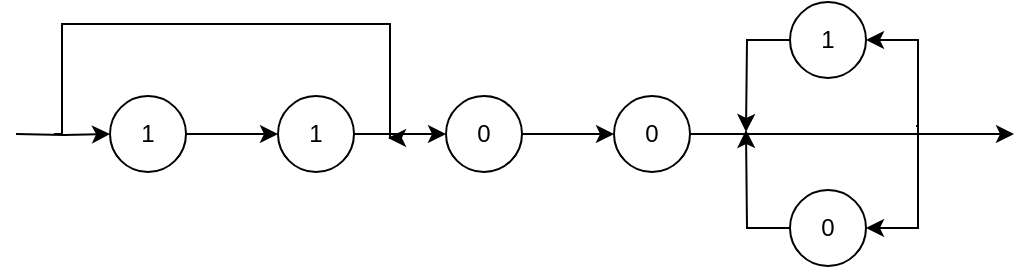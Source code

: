 <mxfile version="20.5.3" type="github">
  <diagram id="XNInbXK33meSWgX7OLv_" name="Seite-1">
    <mxGraphModel dx="788" dy="517" grid="0" gridSize="10" guides="1" tooltips="1" connect="1" arrows="1" fold="1" page="1" pageScale="1" pageWidth="827" pageHeight="1169" math="0" shadow="0">
      <root>
        <mxCell id="0" />
        <mxCell id="1" parent="0" />
        <mxCell id="rYEEOcifHWdifdd_a8T--3" value="" style="edgeStyle=orthogonalEdgeStyle;rounded=0;orthogonalLoop=1;jettySize=auto;html=1;" edge="1" parent="1" source="rYEEOcifHWdifdd_a8T--1" target="rYEEOcifHWdifdd_a8T--2">
          <mxGeometry relative="1" as="geometry" />
        </mxCell>
        <mxCell id="rYEEOcifHWdifdd_a8T--17" value="" style="edgeStyle=orthogonalEdgeStyle;rounded=0;orthogonalLoop=1;jettySize=auto;html=1;" edge="1" parent="1">
          <mxGeometry relative="1" as="geometry">
            <mxPoint x="103" y="147" as="sourcePoint" />
            <mxPoint x="270" y="149" as="targetPoint" />
            <Array as="points">
              <mxPoint x="107" y="147" />
              <mxPoint x="107" y="92" />
              <mxPoint x="271" y="92" />
            </Array>
          </mxGeometry>
        </mxCell>
        <mxCell id="rYEEOcifHWdifdd_a8T--1" value="1" style="ellipse;whiteSpace=wrap;html=1;aspect=fixed;" vertex="1" parent="1">
          <mxGeometry x="131" y="128" width="38" height="38" as="geometry" />
        </mxCell>
        <mxCell id="rYEEOcifHWdifdd_a8T--5" value="" style="edgeStyle=orthogonalEdgeStyle;rounded=0;orthogonalLoop=1;jettySize=auto;html=1;" edge="1" parent="1" source="rYEEOcifHWdifdd_a8T--2" target="rYEEOcifHWdifdd_a8T--4">
          <mxGeometry relative="1" as="geometry" />
        </mxCell>
        <mxCell id="rYEEOcifHWdifdd_a8T--2" value="1" style="ellipse;whiteSpace=wrap;html=1;aspect=fixed;" vertex="1" parent="1">
          <mxGeometry x="215" y="128" width="38" height="38" as="geometry" />
        </mxCell>
        <mxCell id="rYEEOcifHWdifdd_a8T--7" value="" style="edgeStyle=orthogonalEdgeStyle;rounded=0;orthogonalLoop=1;jettySize=auto;html=1;" edge="1" parent="1" source="rYEEOcifHWdifdd_a8T--4" target="rYEEOcifHWdifdd_a8T--6">
          <mxGeometry relative="1" as="geometry" />
        </mxCell>
        <mxCell id="rYEEOcifHWdifdd_a8T--4" value="0" style="ellipse;whiteSpace=wrap;html=1;aspect=fixed;" vertex="1" parent="1">
          <mxGeometry x="299" y="128" width="38" height="38" as="geometry" />
        </mxCell>
        <mxCell id="rYEEOcifHWdifdd_a8T--6" value="0" style="ellipse;whiteSpace=wrap;html=1;aspect=fixed;" vertex="1" parent="1">
          <mxGeometry x="383" y="128" width="38" height="38" as="geometry" />
        </mxCell>
        <mxCell id="rYEEOcifHWdifdd_a8T--8" value="" style="edgeStyle=orthogonalEdgeStyle;rounded=0;orthogonalLoop=1;jettySize=auto;html=1;exitX=1;exitY=0.5;exitDx=0;exitDy=0;" edge="1" parent="1" source="rYEEOcifHWdifdd_a8T--6">
          <mxGeometry relative="1" as="geometry">
            <mxPoint x="347" y="157" as="sourcePoint" />
            <mxPoint x="583" y="147" as="targetPoint" />
          </mxGeometry>
        </mxCell>
        <mxCell id="rYEEOcifHWdifdd_a8T--9" value="1" style="ellipse;whiteSpace=wrap;html=1;aspect=fixed;" vertex="1" parent="1">
          <mxGeometry x="471" y="81" width="38" height="38" as="geometry" />
        </mxCell>
        <mxCell id="rYEEOcifHWdifdd_a8T--10" value="" style="edgeStyle=orthogonalEdgeStyle;rounded=0;orthogonalLoop=1;jettySize=auto;html=1;entryX=1;entryY=0.5;entryDx=0;entryDy=0;" edge="1" parent="1" target="rYEEOcifHWdifdd_a8T--9">
          <mxGeometry relative="1" as="geometry">
            <mxPoint x="535" y="148" as="sourcePoint" />
            <mxPoint x="393" y="157" as="targetPoint" />
            <Array as="points">
              <mxPoint x="535" y="145" />
              <mxPoint x="535" y="100" />
            </Array>
          </mxGeometry>
        </mxCell>
        <mxCell id="rYEEOcifHWdifdd_a8T--11" value="" style="edgeStyle=orthogonalEdgeStyle;rounded=0;orthogonalLoop=1;jettySize=auto;html=1;exitX=0;exitY=0.5;exitDx=0;exitDy=0;" edge="1" parent="1" source="rYEEOcifHWdifdd_a8T--9">
          <mxGeometry relative="1" as="geometry">
            <mxPoint x="545" y="158" as="sourcePoint" />
            <mxPoint x="449" y="146" as="targetPoint" />
          </mxGeometry>
        </mxCell>
        <mxCell id="rYEEOcifHWdifdd_a8T--14" value="" style="edgeStyle=orthogonalEdgeStyle;rounded=0;orthogonalLoop=1;jettySize=auto;html=1;" edge="1" parent="1" source="rYEEOcifHWdifdd_a8T--12">
          <mxGeometry relative="1" as="geometry">
            <mxPoint x="449" y="145" as="targetPoint" />
          </mxGeometry>
        </mxCell>
        <mxCell id="rYEEOcifHWdifdd_a8T--12" value="0" style="ellipse;whiteSpace=wrap;html=1;aspect=fixed;" vertex="1" parent="1">
          <mxGeometry x="471" y="175" width="38" height="38" as="geometry" />
        </mxCell>
        <mxCell id="rYEEOcifHWdifdd_a8T--13" value="" style="edgeStyle=orthogonalEdgeStyle;rounded=0;orthogonalLoop=1;jettySize=auto;html=1;entryX=1;entryY=0.5;entryDx=0;entryDy=0;" edge="1" parent="1" target="rYEEOcifHWdifdd_a8T--12">
          <mxGeometry relative="1" as="geometry">
            <mxPoint x="534" y="143" as="sourcePoint" />
            <mxPoint x="519.0" y="110" as="targetPoint" />
            <Array as="points">
              <mxPoint x="535" y="143" />
              <mxPoint x="535" y="194" />
            </Array>
          </mxGeometry>
        </mxCell>
        <mxCell id="rYEEOcifHWdifdd_a8T--15" value="" style="edgeStyle=orthogonalEdgeStyle;rounded=0;orthogonalLoop=1;jettySize=auto;html=1;entryX=0;entryY=0.5;entryDx=0;entryDy=0;" edge="1" parent="1" target="rYEEOcifHWdifdd_a8T--1">
          <mxGeometry relative="1" as="geometry">
            <mxPoint x="84" y="147" as="sourcePoint" />
            <mxPoint x="225" y="157" as="targetPoint" />
          </mxGeometry>
        </mxCell>
      </root>
    </mxGraphModel>
  </diagram>
</mxfile>

